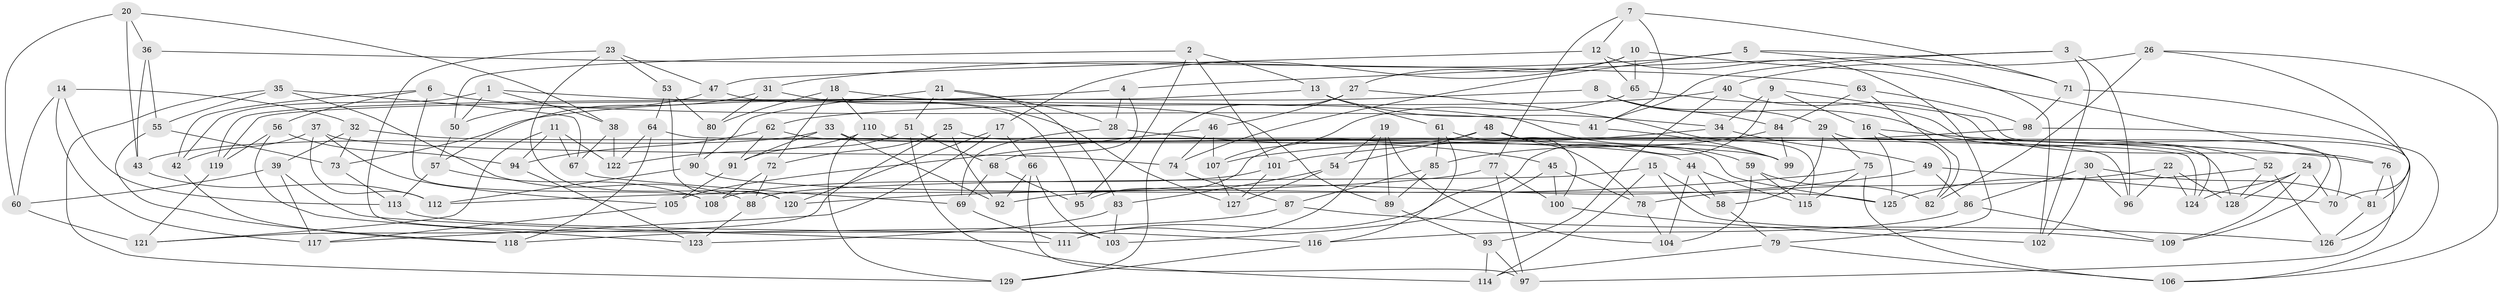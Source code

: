 // Generated by graph-tools (version 1.1) at 2025/11/02/27/25 16:11:44]
// undirected, 129 vertices, 258 edges
graph export_dot {
graph [start="1"]
  node [color=gray90,style=filled];
  1;
  2;
  3;
  4;
  5;
  6;
  7;
  8;
  9;
  10;
  11;
  12;
  13;
  14;
  15;
  16;
  17;
  18;
  19;
  20;
  21;
  22;
  23;
  24;
  25;
  26;
  27;
  28;
  29;
  30;
  31;
  32;
  33;
  34;
  35;
  36;
  37;
  38;
  39;
  40;
  41;
  42;
  43;
  44;
  45;
  46;
  47;
  48;
  49;
  50;
  51;
  52;
  53;
  54;
  55;
  56;
  57;
  58;
  59;
  60;
  61;
  62;
  63;
  64;
  65;
  66;
  67;
  68;
  69;
  70;
  71;
  72;
  73;
  74;
  75;
  76;
  77;
  78;
  79;
  80;
  81;
  82;
  83;
  84;
  85;
  86;
  87;
  88;
  89;
  90;
  91;
  92;
  93;
  94;
  95;
  96;
  97;
  98;
  99;
  100;
  101;
  102;
  103;
  104;
  105;
  106;
  107;
  108;
  109;
  110;
  111;
  112;
  113;
  114;
  115;
  116;
  117;
  118;
  119;
  120;
  121;
  122;
  123;
  124;
  125;
  126;
  127;
  128;
  129;
  1 -- 89;
  1 -- 38;
  1 -- 42;
  1 -- 50;
  2 -- 95;
  2 -- 50;
  2 -- 101;
  2 -- 13;
  3 -- 4;
  3 -- 96;
  3 -- 102;
  3 -- 41;
  4 -- 28;
  4 -- 68;
  4 -- 119;
  5 -- 74;
  5 -- 31;
  5 -- 71;
  5 -- 102;
  6 -- 108;
  6 -- 56;
  6 -- 41;
  6 -- 42;
  7 -- 41;
  7 -- 12;
  7 -- 77;
  7 -- 71;
  8 -- 84;
  8 -- 73;
  8 -- 29;
  8 -- 52;
  9 -- 34;
  9 -- 126;
  9 -- 16;
  9 -- 111;
  10 -- 65;
  10 -- 70;
  10 -- 27;
  10 -- 17;
  11 -- 122;
  11 -- 67;
  11 -- 121;
  11 -- 94;
  12 -- 65;
  12 -- 47;
  12 -- 79;
  13 -- 34;
  13 -- 61;
  13 -- 119;
  14 -- 60;
  14 -- 113;
  14 -- 32;
  14 -- 117;
  15 -- 109;
  15 -- 88;
  15 -- 114;
  15 -- 58;
  16 -- 82;
  16 -- 125;
  16 -- 76;
  17 -- 120;
  17 -- 117;
  17 -- 66;
  18 -- 80;
  18 -- 99;
  18 -- 110;
  18 -- 72;
  19 -- 89;
  19 -- 104;
  19 -- 111;
  19 -- 54;
  20 -- 43;
  20 -- 38;
  20 -- 60;
  20 -- 36;
  21 -- 28;
  21 -- 90;
  21 -- 83;
  21 -- 51;
  22 -- 128;
  22 -- 96;
  22 -- 124;
  22 -- 78;
  23 -- 53;
  23 -- 103;
  23 -- 47;
  23 -- 120;
  24 -- 124;
  24 -- 128;
  24 -- 109;
  24 -- 70;
  25 -- 125;
  25 -- 72;
  25 -- 121;
  25 -- 92;
  26 -- 70;
  26 -- 40;
  26 -- 106;
  26 -- 82;
  27 -- 129;
  27 -- 115;
  27 -- 46;
  28 -- 69;
  28 -- 45;
  29 -- 75;
  29 -- 124;
  29 -- 58;
  30 -- 81;
  30 -- 102;
  30 -- 86;
  30 -- 96;
  31 -- 57;
  31 -- 127;
  31 -- 80;
  32 -- 44;
  32 -- 73;
  32 -- 39;
  33 -- 91;
  33 -- 96;
  33 -- 92;
  33 -- 43;
  34 -- 49;
  34 -- 107;
  35 -- 55;
  35 -- 88;
  35 -- 129;
  35 -- 67;
  36 -- 55;
  36 -- 43;
  36 -- 63;
  37 -- 42;
  37 -- 74;
  37 -- 112;
  37 -- 105;
  38 -- 122;
  38 -- 67;
  39 -- 60;
  39 -- 117;
  39 -- 111;
  40 -- 62;
  40 -- 93;
  40 -- 76;
  41 -- 99;
  42 -- 118;
  43 -- 112;
  44 -- 104;
  44 -- 115;
  44 -- 58;
  45 -- 78;
  45 -- 103;
  45 -- 100;
  46 -- 105;
  46 -- 74;
  46 -- 107;
  47 -- 50;
  47 -- 95;
  48 -- 95;
  48 -- 54;
  48 -- 78;
  48 -- 59;
  49 -- 86;
  49 -- 92;
  49 -- 70;
  50 -- 57;
  51 -- 91;
  51 -- 114;
  51 -- 68;
  52 -- 125;
  52 -- 126;
  52 -- 128;
  53 -- 80;
  53 -- 64;
  53 -- 120;
  54 -- 83;
  54 -- 127;
  55 -- 73;
  55 -- 118;
  56 -- 119;
  56 -- 123;
  56 -- 94;
  57 -- 108;
  57 -- 113;
  58 -- 79;
  59 -- 82;
  59 -- 104;
  59 -- 115;
  60 -- 121;
  61 -- 85;
  61 -- 116;
  61 -- 100;
  62 -- 94;
  62 -- 91;
  62 -- 99;
  63 -- 98;
  63 -- 82;
  63 -- 84;
  64 -- 122;
  64 -- 124;
  64 -- 118;
  65 -- 109;
  65 -- 107;
  66 -- 97;
  66 -- 103;
  66 -- 92;
  67 -- 69;
  68 -- 69;
  68 -- 95;
  69 -- 111;
  71 -- 98;
  71 -- 81;
  72 -- 88;
  72 -- 108;
  73 -- 113;
  74 -- 87;
  75 -- 115;
  75 -- 120;
  75 -- 106;
  76 -- 97;
  76 -- 81;
  77 -- 97;
  77 -- 100;
  77 -- 112;
  78 -- 104;
  79 -- 114;
  79 -- 106;
  80 -- 90;
  81 -- 126;
  83 -- 103;
  83 -- 123;
  84 -- 85;
  84 -- 99;
  85 -- 89;
  85 -- 87;
  86 -- 116;
  86 -- 109;
  87 -- 118;
  87 -- 126;
  88 -- 123;
  89 -- 93;
  90 -- 125;
  90 -- 112;
  91 -- 105;
  93 -- 114;
  93 -- 97;
  94 -- 123;
  98 -- 106;
  98 -- 101;
  100 -- 102;
  101 -- 108;
  101 -- 127;
  105 -- 117;
  107 -- 127;
  110 -- 122;
  110 -- 129;
  110 -- 128;
  113 -- 116;
  116 -- 129;
  119 -- 121;
}
